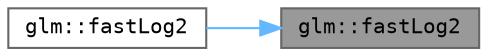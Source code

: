 digraph "glm::fastLog2"
{
 // LATEX_PDF_SIZE
  bgcolor="transparent";
  edge [fontname=Terminal,fontsize=10,labelfontname=Helvetica,labelfontsize=10];
  node [fontname=Terminal,fontsize=10,shape=box,height=0.2,width=0.4];
  rankdir="RL";
  Node1 [label="glm::fastLog2",height=0.2,width=0.4,color="gray40", fillcolor="grey60", style="filled", fontcolor="black",tooltip=" "];
  Node1 -> Node2 [dir="back",color="steelblue1",style="solid"];
  Node2 [label="glm::fastLog2",height=0.2,width=0.4,color="grey40", fillcolor="white", style="filled",URL="$group__gtx__fast__exponential.html#ga7ccb457afa189eed78798d4a6533319e",tooltip=" "];
}
